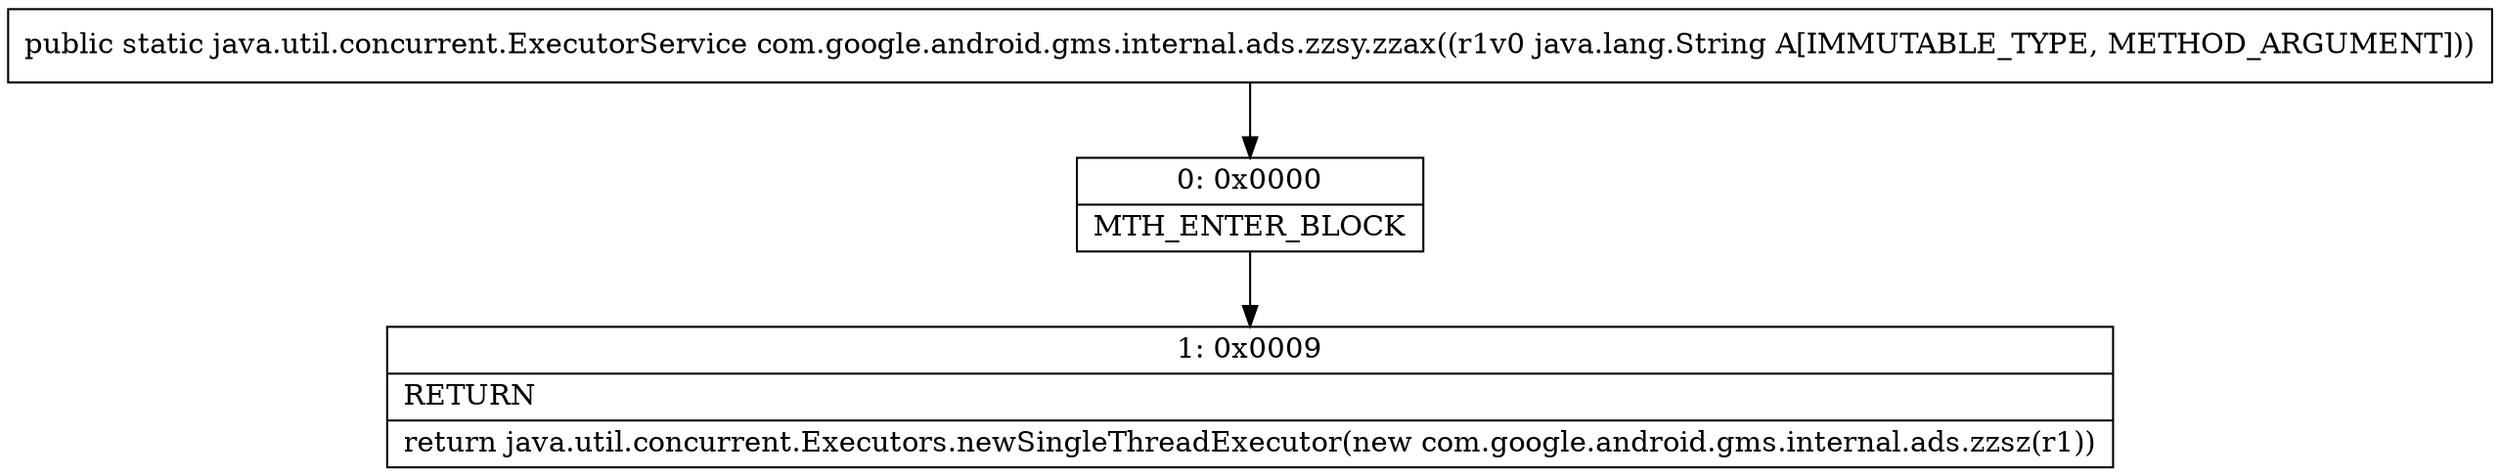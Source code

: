 digraph "CFG forcom.google.android.gms.internal.ads.zzsy.zzax(Ljava\/lang\/String;)Ljava\/util\/concurrent\/ExecutorService;" {
Node_0 [shape=record,label="{0\:\ 0x0000|MTH_ENTER_BLOCK\l}"];
Node_1 [shape=record,label="{1\:\ 0x0009|RETURN\l|return java.util.concurrent.Executors.newSingleThreadExecutor(new com.google.android.gms.internal.ads.zzsz(r1))\l}"];
MethodNode[shape=record,label="{public static java.util.concurrent.ExecutorService com.google.android.gms.internal.ads.zzsy.zzax((r1v0 java.lang.String A[IMMUTABLE_TYPE, METHOD_ARGUMENT])) }"];
MethodNode -> Node_0;
Node_0 -> Node_1;
}

